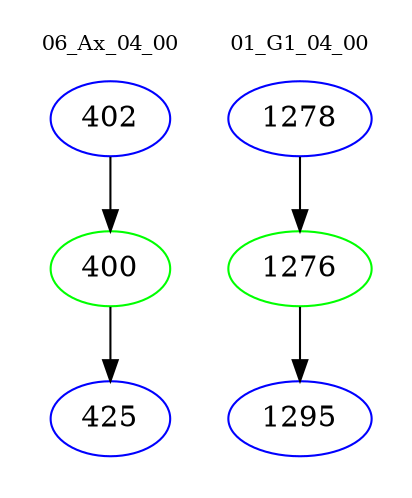 digraph{
subgraph cluster_0 {
color = white
label = "06_Ax_04_00";
fontsize=10;
T0_402 [label="402", color="blue"]
T0_402 -> T0_400 [color="black"]
T0_400 [label="400", color="green"]
T0_400 -> T0_425 [color="black"]
T0_425 [label="425", color="blue"]
}
subgraph cluster_1 {
color = white
label = "01_G1_04_00";
fontsize=10;
T1_1278 [label="1278", color="blue"]
T1_1278 -> T1_1276 [color="black"]
T1_1276 [label="1276", color="green"]
T1_1276 -> T1_1295 [color="black"]
T1_1295 [label="1295", color="blue"]
}
}
